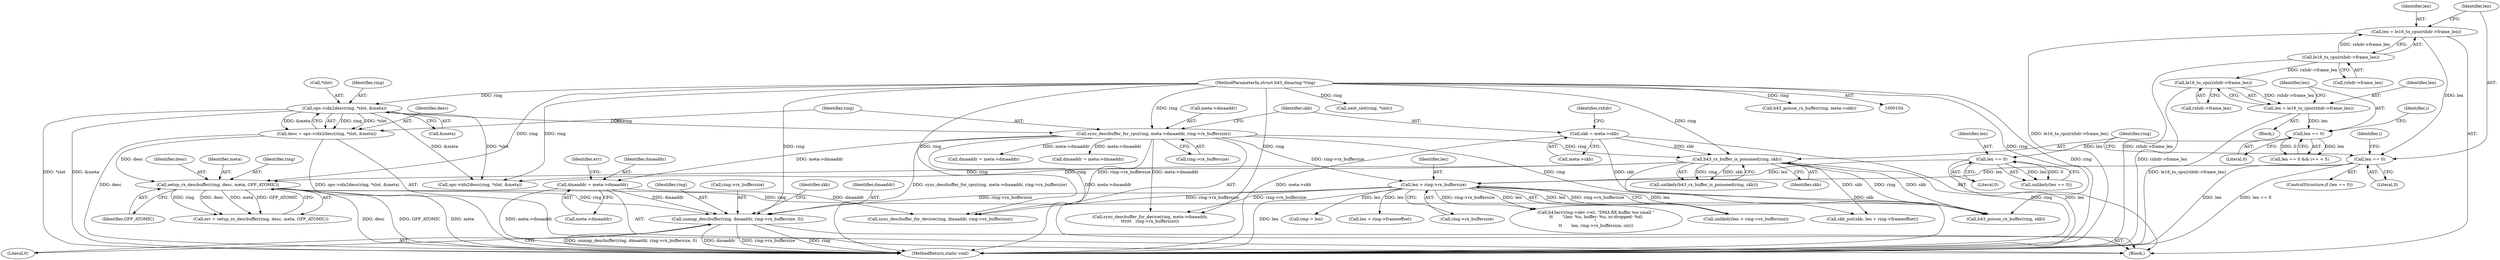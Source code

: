 digraph "0_linux_c85ce65ecac078ab1a1835c87c4a6319cf74660a@pointer" {
"1000310" [label="(Call,unmap_descbuffer(ring, dmaaddr, ring->rx_buffersize, 0))"];
"1000293" [label="(Call,setup_rx_descbuffer(ring, desc, meta, GFP_ATOMIC))"];
"1000197" [label="(Call,b43_rx_buffer_is_poisoned(ring, skb))"];
"1000129" [label="(Call,sync_descbuffer_for_cpu(ring, meta->dmaaddr, ring->rx_buffersize))"];
"1000123" [label="(Call,ops->idx2desc(ring, *slot, &meta))"];
"1000105" [label="(MethodParameterIn,struct b43_dmaring *ring)"];
"1000137" [label="(Call,skb = meta->skb)"];
"1000121" [label="(Call,desc = ops->idx2desc(ring, *slot, &meta))"];
"1000286" [label="(Call,dmaaddr = meta->dmaaddr)"];
"1000216" [label="(Call,len > ring->rx_buffersize)"];
"1000185" [label="(Call,len == 0)"];
"1000176" [label="(Call,len == 0)"];
"1000169" [label="(Call,len = le16_to_cpu(rxhdr->frame_len))"];
"1000171" [label="(Call,le16_to_cpu(rxhdr->frame_len))"];
"1000151" [label="(Call,le16_to_cpu(rxhdr->frame_len))"];
"1000156" [label="(Call,len == 0)"];
"1000149" [label="(Call,len = le16_to_cpu(rxhdr->frame_len))"];
"1000246" [label="(Call,sync_descbuffer_for_device(ring, meta->dmaaddr,\n\t\t\t\t\t\t   ring->rx_buffersize))"];
"1000175" [label="(Call,len == 0 && i++ < 5)"];
"1000157" [label="(Identifier,len)"];
"1000296" [label="(Identifier,meta)"];
"1000294" [label="(Identifier,ring)"];
"1000162" [label="(Identifier,i)"];
"1000138" [label="(Identifier,skb)"];
"1000105" [label="(MethodParameterIn,struct b43_dmaring *ring)"];
"1000235" [label="(Call,ops->idx2desc(ring, *slot, &meta))"];
"1000316" [label="(Literal,0)"];
"1000156" [label="(Call,len == 0)"];
"1000123" [label="(Call,ops->idx2desc(ring, *slot, &meta))"];
"1000273" [label="(Call,b43err(ring->dev->wl, \"DMA RX buffer too small \"\n\t\t       \"(len: %u, buffer: %u, nr-dropped: %d)\n\",\n\t\t       len, ring->rx_buffersize, cnt))"];
"1000227" [label="(Call,tmp = len)"];
"1000155" [label="(ControlStructure,if (len == 0))"];
"1000186" [label="(Identifier,len)"];
"1000319" [label="(Call,len + ring->frameoffset)"];
"1000170" [label="(Identifier,len)"];
"1000312" [label="(Identifier,dmaaddr)"];
"1000129" [label="(Call,sync_descbuffer_for_cpu(ring, meta->dmaaddr, ring->rx_buffersize))"];
"1000176" [label="(Call,len == 0)"];
"1000177" [label="(Identifier,len)"];
"1000172" [label="(Call,rxhdr->frame_len)"];
"1000150" [label="(Identifier,len)"];
"1000151" [label="(Call,le16_to_cpu(rxhdr->frame_len))"];
"1000317" [label="(Call,skb_put(skb, len + ring->frameoffset))"];
"1000216" [label="(Call,len > ring->rx_buffersize)"];
"1000257" [label="(Call,next_slot(ring, *slot))"];
"1000311" [label="(Identifier,ring)"];
"1000347" [label="(MethodReturn,static void)"];
"1000169" [label="(Call,len = le16_to_cpu(rxhdr->frame_len))"];
"1000310" [label="(Call,unmap_descbuffer(ring, dmaaddr, ring->rx_buffersize, 0))"];
"1000185" [label="(Call,len == 0)"];
"1000131" [label="(Call,meta->dmaaddr)"];
"1000165" [label="(Block,)"];
"1000198" [label="(Identifier,ring)"];
"1000107" [label="(Block,)"];
"1000297" [label="(Identifier,GFP_ATOMIC)"];
"1000134" [label="(Call,ring->rx_buffersize)"];
"1000197" [label="(Call,b43_rx_buffer_is_poisoned(ring, skb))"];
"1000313" [label="(Call,ring->rx_buffersize)"];
"1000287" [label="(Identifier,dmaaddr)"];
"1000149" [label="(Call,len = le16_to_cpu(rxhdr->frame_len))"];
"1000184" [label="(Call,unlikely(len == 0))"];
"1000122" [label="(Identifier,desc)"];
"1000189" [label="(Call,dmaaddr = meta->dmaaddr)"];
"1000187" [label="(Literal,0)"];
"1000152" [label="(Call,rxhdr->frame_len)"];
"1000292" [label="(Identifier,err)"];
"1000196" [label="(Call,unlikely(b43_rx_buffer_is_poisoned(ring, skb)))"];
"1000199" [label="(Identifier,skb)"];
"1000341" [label="(Call,sync_descbuffer_for_device(ring, dmaaddr, ring->rx_buffersize))"];
"1000178" [label="(Literal,0)"];
"1000125" [label="(Call,*slot)"];
"1000241" [label="(Call,b43_poison_rx_buffer(ring, meta->skb))"];
"1000158" [label="(Literal,0)"];
"1000139" [label="(Call,meta->skb)"];
"1000318" [label="(Identifier,skb)"];
"1000137" [label="(Call,skb = meta->skb)"];
"1000127" [label="(Call,&meta)"];
"1000295" [label="(Identifier,desc)"];
"1000217" [label="(Identifier,len)"];
"1000288" [label="(Call,meta->dmaaddr)"];
"1000286" [label="(Call,dmaaddr = meta->dmaaddr)"];
"1000171" [label="(Call,le16_to_cpu(rxhdr->frame_len))"];
"1000130" [label="(Identifier,ring)"];
"1000143" [label="(Identifier,rxhdr)"];
"1000338" [label="(Call,b43_poison_rx_buffer(ring, skb))"];
"1000181" [label="(Identifier,i)"];
"1000121" [label="(Call,desc = ops->idx2desc(ring, *slot, &meta))"];
"1000208" [label="(Call,dmaaddr = meta->dmaaddr)"];
"1000218" [label="(Call,ring->rx_buffersize)"];
"1000291" [label="(Call,err = setup_rx_descbuffer(ring, desc, meta, GFP_ATOMIC))"];
"1000124" [label="(Identifier,ring)"];
"1000293" [label="(Call,setup_rx_descbuffer(ring, desc, meta, GFP_ATOMIC))"];
"1000215" [label="(Call,unlikely(len > ring->rx_buffersize))"];
"1000310" -> "1000107"  [label="AST: "];
"1000310" -> "1000316"  [label="CFG: "];
"1000311" -> "1000310"  [label="AST: "];
"1000312" -> "1000310"  [label="AST: "];
"1000313" -> "1000310"  [label="AST: "];
"1000316" -> "1000310"  [label="AST: "];
"1000318" -> "1000310"  [label="CFG: "];
"1000310" -> "1000347"  [label="DDG: unmap_descbuffer(ring, dmaaddr, ring->rx_buffersize, 0)"];
"1000310" -> "1000347"  [label="DDG: dmaaddr"];
"1000310" -> "1000347"  [label="DDG: ring->rx_buffersize"];
"1000310" -> "1000347"  [label="DDG: ring"];
"1000293" -> "1000310"  [label="DDG: ring"];
"1000105" -> "1000310"  [label="DDG: ring"];
"1000286" -> "1000310"  [label="DDG: dmaaddr"];
"1000216" -> "1000310"  [label="DDG: ring->rx_buffersize"];
"1000293" -> "1000291"  [label="AST: "];
"1000293" -> "1000297"  [label="CFG: "];
"1000294" -> "1000293"  [label="AST: "];
"1000295" -> "1000293"  [label="AST: "];
"1000296" -> "1000293"  [label="AST: "];
"1000297" -> "1000293"  [label="AST: "];
"1000291" -> "1000293"  [label="CFG: "];
"1000293" -> "1000347"  [label="DDG: GFP_ATOMIC"];
"1000293" -> "1000347"  [label="DDG: meta"];
"1000293" -> "1000347"  [label="DDG: desc"];
"1000293" -> "1000291"  [label="DDG: ring"];
"1000293" -> "1000291"  [label="DDG: desc"];
"1000293" -> "1000291"  [label="DDG: meta"];
"1000293" -> "1000291"  [label="DDG: GFP_ATOMIC"];
"1000197" -> "1000293"  [label="DDG: ring"];
"1000105" -> "1000293"  [label="DDG: ring"];
"1000121" -> "1000293"  [label="DDG: desc"];
"1000293" -> "1000338"  [label="DDG: ring"];
"1000197" -> "1000196"  [label="AST: "];
"1000197" -> "1000199"  [label="CFG: "];
"1000198" -> "1000197"  [label="AST: "];
"1000199" -> "1000197"  [label="AST: "];
"1000196" -> "1000197"  [label="CFG: "];
"1000197" -> "1000347"  [label="DDG: skb"];
"1000197" -> "1000347"  [label="DDG: ring"];
"1000197" -> "1000196"  [label="DDG: ring"];
"1000197" -> "1000196"  [label="DDG: skb"];
"1000129" -> "1000197"  [label="DDG: ring"];
"1000105" -> "1000197"  [label="DDG: ring"];
"1000137" -> "1000197"  [label="DDG: skb"];
"1000197" -> "1000235"  [label="DDG: ring"];
"1000197" -> "1000317"  [label="DDG: skb"];
"1000197" -> "1000338"  [label="DDG: ring"];
"1000197" -> "1000338"  [label="DDG: skb"];
"1000129" -> "1000107"  [label="AST: "];
"1000129" -> "1000134"  [label="CFG: "];
"1000130" -> "1000129"  [label="AST: "];
"1000131" -> "1000129"  [label="AST: "];
"1000134" -> "1000129"  [label="AST: "];
"1000138" -> "1000129"  [label="CFG: "];
"1000129" -> "1000347"  [label="DDG: sync_descbuffer_for_cpu(ring, meta->dmaaddr, ring->rx_buffersize)"];
"1000129" -> "1000347"  [label="DDG: meta->dmaaddr"];
"1000123" -> "1000129"  [label="DDG: ring"];
"1000105" -> "1000129"  [label="DDG: ring"];
"1000129" -> "1000189"  [label="DDG: meta->dmaaddr"];
"1000129" -> "1000208"  [label="DDG: meta->dmaaddr"];
"1000129" -> "1000216"  [label="DDG: ring->rx_buffersize"];
"1000129" -> "1000246"  [label="DDG: meta->dmaaddr"];
"1000129" -> "1000286"  [label="DDG: meta->dmaaddr"];
"1000129" -> "1000338"  [label="DDG: ring"];
"1000129" -> "1000341"  [label="DDG: ring->rx_buffersize"];
"1000123" -> "1000121"  [label="AST: "];
"1000123" -> "1000127"  [label="CFG: "];
"1000124" -> "1000123"  [label="AST: "];
"1000125" -> "1000123"  [label="AST: "];
"1000127" -> "1000123"  [label="AST: "];
"1000121" -> "1000123"  [label="CFG: "];
"1000123" -> "1000347"  [label="DDG: *slot"];
"1000123" -> "1000347"  [label="DDG: &meta"];
"1000123" -> "1000121"  [label="DDG: ring"];
"1000123" -> "1000121"  [label="DDG: *slot"];
"1000123" -> "1000121"  [label="DDG: &meta"];
"1000105" -> "1000123"  [label="DDG: ring"];
"1000123" -> "1000235"  [label="DDG: *slot"];
"1000123" -> "1000235"  [label="DDG: &meta"];
"1000105" -> "1000104"  [label="AST: "];
"1000105" -> "1000347"  [label="DDG: ring"];
"1000105" -> "1000235"  [label="DDG: ring"];
"1000105" -> "1000241"  [label="DDG: ring"];
"1000105" -> "1000246"  [label="DDG: ring"];
"1000105" -> "1000257"  [label="DDG: ring"];
"1000105" -> "1000338"  [label="DDG: ring"];
"1000105" -> "1000341"  [label="DDG: ring"];
"1000137" -> "1000107"  [label="AST: "];
"1000137" -> "1000139"  [label="CFG: "];
"1000138" -> "1000137"  [label="AST: "];
"1000139" -> "1000137"  [label="AST: "];
"1000143" -> "1000137"  [label="CFG: "];
"1000137" -> "1000347"  [label="DDG: meta->skb"];
"1000137" -> "1000338"  [label="DDG: skb"];
"1000121" -> "1000107"  [label="AST: "];
"1000122" -> "1000121"  [label="AST: "];
"1000130" -> "1000121"  [label="CFG: "];
"1000121" -> "1000347"  [label="DDG: ops->idx2desc(ring, *slot, &meta)"];
"1000121" -> "1000347"  [label="DDG: desc"];
"1000286" -> "1000107"  [label="AST: "];
"1000286" -> "1000288"  [label="CFG: "];
"1000287" -> "1000286"  [label="AST: "];
"1000288" -> "1000286"  [label="AST: "];
"1000292" -> "1000286"  [label="CFG: "];
"1000286" -> "1000347"  [label="DDG: meta->dmaaddr"];
"1000286" -> "1000341"  [label="DDG: dmaaddr"];
"1000216" -> "1000215"  [label="AST: "];
"1000216" -> "1000218"  [label="CFG: "];
"1000217" -> "1000216"  [label="AST: "];
"1000218" -> "1000216"  [label="AST: "];
"1000215" -> "1000216"  [label="CFG: "];
"1000216" -> "1000347"  [label="DDG: len"];
"1000216" -> "1000215"  [label="DDG: len"];
"1000216" -> "1000215"  [label="DDG: ring->rx_buffersize"];
"1000185" -> "1000216"  [label="DDG: len"];
"1000156" -> "1000216"  [label="DDG: len"];
"1000216" -> "1000227"  [label="DDG: len"];
"1000216" -> "1000246"  [label="DDG: ring->rx_buffersize"];
"1000216" -> "1000273"  [label="DDG: len"];
"1000216" -> "1000273"  [label="DDG: ring->rx_buffersize"];
"1000216" -> "1000317"  [label="DDG: len"];
"1000216" -> "1000319"  [label="DDG: len"];
"1000216" -> "1000341"  [label="DDG: ring->rx_buffersize"];
"1000185" -> "1000184"  [label="AST: "];
"1000185" -> "1000187"  [label="CFG: "];
"1000186" -> "1000185"  [label="AST: "];
"1000187" -> "1000185"  [label="AST: "];
"1000184" -> "1000185"  [label="CFG: "];
"1000185" -> "1000347"  [label="DDG: len"];
"1000185" -> "1000184"  [label="DDG: len"];
"1000185" -> "1000184"  [label="DDG: 0"];
"1000176" -> "1000185"  [label="DDG: len"];
"1000176" -> "1000175"  [label="AST: "];
"1000176" -> "1000178"  [label="CFG: "];
"1000177" -> "1000176"  [label="AST: "];
"1000178" -> "1000176"  [label="AST: "];
"1000181" -> "1000176"  [label="CFG: "];
"1000175" -> "1000176"  [label="CFG: "];
"1000176" -> "1000175"  [label="DDG: len"];
"1000176" -> "1000175"  [label="DDG: 0"];
"1000169" -> "1000176"  [label="DDG: len"];
"1000169" -> "1000165"  [label="AST: "];
"1000169" -> "1000171"  [label="CFG: "];
"1000170" -> "1000169"  [label="AST: "];
"1000171" -> "1000169"  [label="AST: "];
"1000177" -> "1000169"  [label="CFG: "];
"1000169" -> "1000347"  [label="DDG: le16_to_cpu(rxhdr->frame_len)"];
"1000171" -> "1000169"  [label="DDG: rxhdr->frame_len"];
"1000171" -> "1000172"  [label="CFG: "];
"1000172" -> "1000171"  [label="AST: "];
"1000171" -> "1000347"  [label="DDG: rxhdr->frame_len"];
"1000151" -> "1000171"  [label="DDG: rxhdr->frame_len"];
"1000151" -> "1000149"  [label="AST: "];
"1000151" -> "1000152"  [label="CFG: "];
"1000152" -> "1000151"  [label="AST: "];
"1000149" -> "1000151"  [label="CFG: "];
"1000151" -> "1000347"  [label="DDG: rxhdr->frame_len"];
"1000151" -> "1000149"  [label="DDG: rxhdr->frame_len"];
"1000156" -> "1000155"  [label="AST: "];
"1000156" -> "1000158"  [label="CFG: "];
"1000157" -> "1000156"  [label="AST: "];
"1000158" -> "1000156"  [label="AST: "];
"1000162" -> "1000156"  [label="CFG: "];
"1000198" -> "1000156"  [label="CFG: "];
"1000156" -> "1000347"  [label="DDG: len"];
"1000156" -> "1000347"  [label="DDG: len == 0"];
"1000149" -> "1000156"  [label="DDG: len"];
"1000149" -> "1000107"  [label="AST: "];
"1000150" -> "1000149"  [label="AST: "];
"1000157" -> "1000149"  [label="CFG: "];
"1000149" -> "1000347"  [label="DDG: le16_to_cpu(rxhdr->frame_len)"];
}
